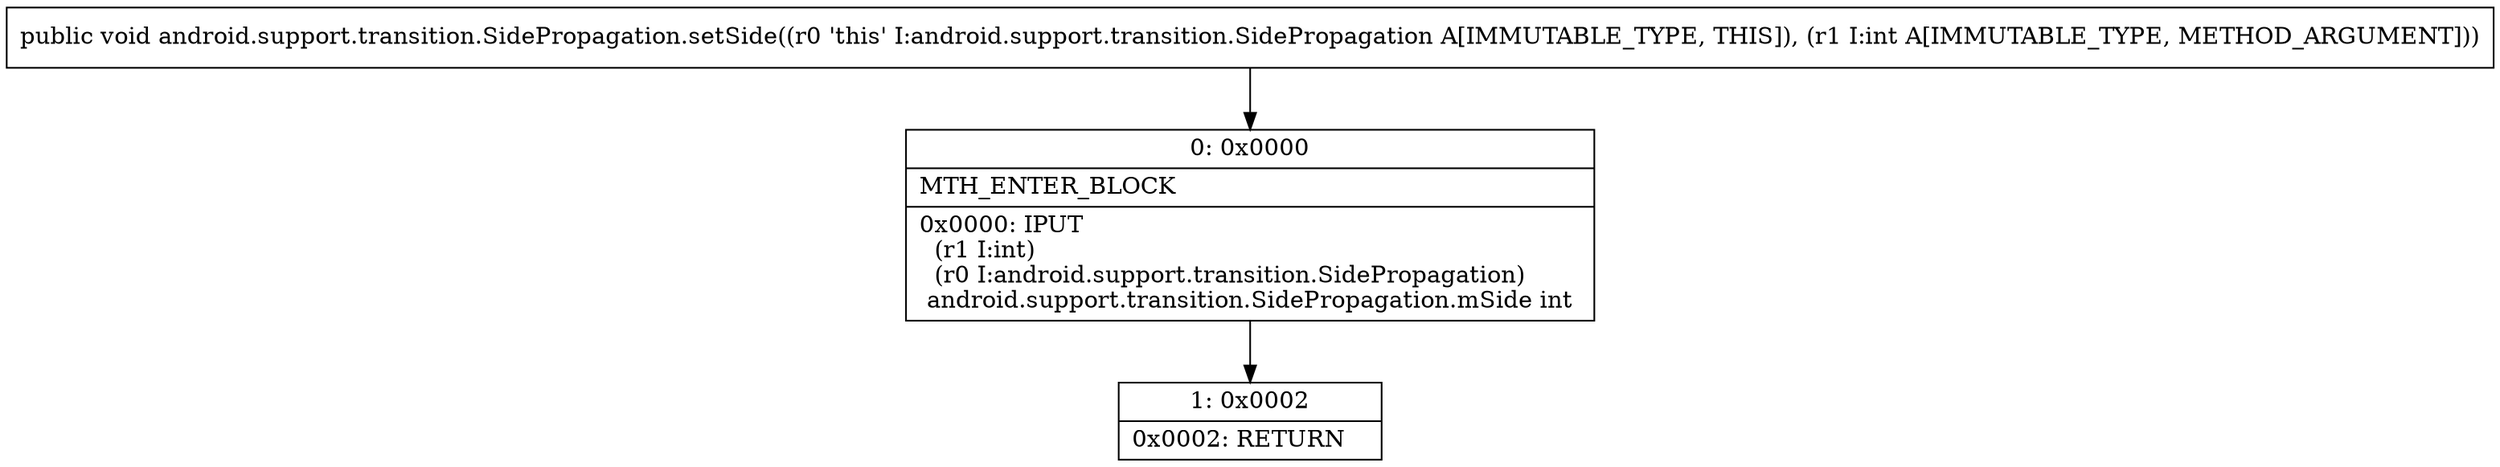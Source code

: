 digraph "CFG forandroid.support.transition.SidePropagation.setSide(I)V" {
Node_0 [shape=record,label="{0\:\ 0x0000|MTH_ENTER_BLOCK\l|0x0000: IPUT  \l  (r1 I:int)\l  (r0 I:android.support.transition.SidePropagation)\l android.support.transition.SidePropagation.mSide int \l}"];
Node_1 [shape=record,label="{1\:\ 0x0002|0x0002: RETURN   \l}"];
MethodNode[shape=record,label="{public void android.support.transition.SidePropagation.setSide((r0 'this' I:android.support.transition.SidePropagation A[IMMUTABLE_TYPE, THIS]), (r1 I:int A[IMMUTABLE_TYPE, METHOD_ARGUMENT])) }"];
MethodNode -> Node_0;
Node_0 -> Node_1;
}

